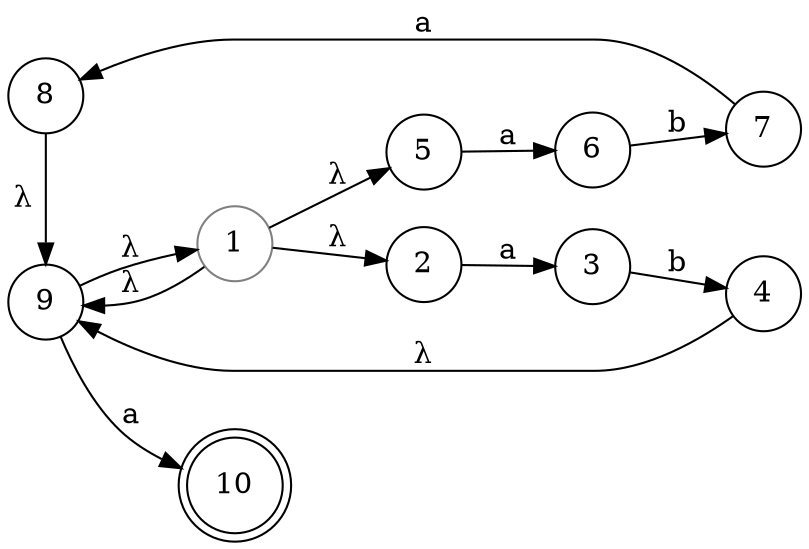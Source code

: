 digraph G{
  rankdir=LR;
  10 [shape = doublecircle];
  1 [ color = "#808080", shape = circle];
  node [shape = circle];
  1 -> 2, 5  [label = "λ"];
  2 -> 3 [label = "a"];
  3 -> 4 [label = "b"];
  5 -> 6 [label = "a"];
  6 -> 7 [label = "b"];
  7 -> 8 [label = "a"];
  4 -> 9 [label = "λ"];
  8 -> 9 [label = "λ"];
  9 -> 10 [label = "a"];
  1 -> 9 [label = "λ"];
  9 -> 1 [label = "λ"];
  {rank = same; 2, 5}
  {rank = same; 3, 6}
  {rank = same; 4, 7}
  {rank = same; 8, 9}



}
